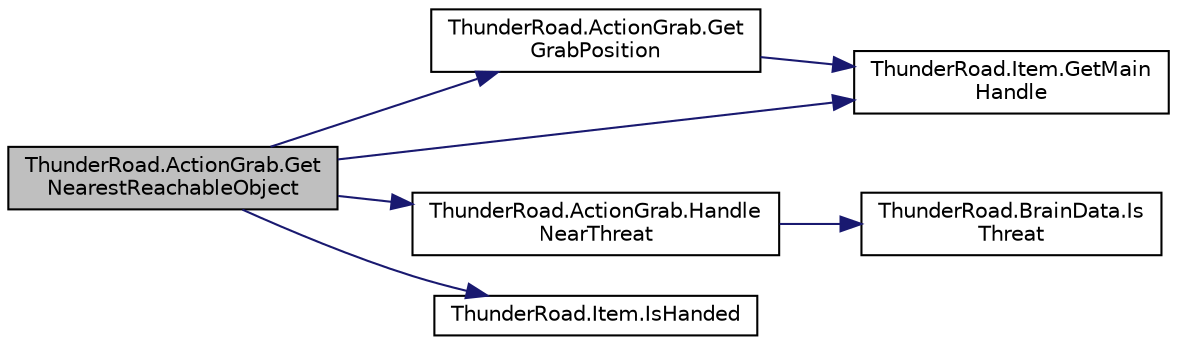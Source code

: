 digraph "ThunderRoad.ActionGrab.GetNearestReachableObject"
{
 // LATEX_PDF_SIZE
  edge [fontname="Helvetica",fontsize="10",labelfontname="Helvetica",labelfontsize="10"];
  node [fontname="Helvetica",fontsize="10",shape=record];
  rankdir="LR";
  Node1 [label="ThunderRoad.ActionGrab.Get\lNearestReachableObject",height=0.2,width=0.4,color="black", fillcolor="grey75", style="filled", fontcolor="black",tooltip="Gets the nearest reachable object."];
  Node1 -> Node2 [color="midnightblue",fontsize="10",style="solid",fontname="Helvetica"];
  Node2 [label="ThunderRoad.ActionGrab.Get\lGrabPosition",height=0.2,width=0.4,color="black", fillcolor="white", style="filled",URL="$class_thunder_road_1_1_action_grab.html#a03427a275b2bf9aa8842a733544a0b62",tooltip="Gets the grab position."];
  Node2 -> Node3 [color="midnightblue",fontsize="10",style="solid",fontname="Helvetica"];
  Node3 [label="ThunderRoad.Item.GetMain\lHandle",height=0.2,width=0.4,color="black", fillcolor="white", style="filled",URL="$class_thunder_road_1_1_item.html#a4c8059233a469ef8556c48b64c3c9007",tooltip="Gets the main handle."];
  Node1 -> Node3 [color="midnightblue",fontsize="10",style="solid",fontname="Helvetica"];
  Node1 -> Node4 [color="midnightblue",fontsize="10",style="solid",fontname="Helvetica"];
  Node4 [label="ThunderRoad.ActionGrab.Handle\lNearThreat",height=0.2,width=0.4,color="black", fillcolor="white", style="filled",URL="$class_thunder_road_1_1_action_grab.html#a6be2f3c95021aa7ceea93cd9d30eccfb",tooltip="Handles the near threat."];
  Node4 -> Node5 [color="midnightblue",fontsize="10",style="solid",fontname="Helvetica"];
  Node5 [label="ThunderRoad.BrainData.Is\lThreat",height=0.2,width=0.4,color="black", fillcolor="white", style="filled",URL="$class_thunder_road_1_1_brain_data.html#a9989f46fedbca6059e6a18917bf9da78",tooltip="Determines whether the specified creature target is threat."];
  Node1 -> Node6 [color="midnightblue",fontsize="10",style="solid",fontname="Helvetica"];
  Node6 [label="ThunderRoad.Item.IsHanded",height=0.2,width=0.4,color="black", fillcolor="white", style="filled",URL="$class_thunder_road_1_1_item.html#a3f6db977accd385918e6ac7b140e9872",tooltip="Determines whether the specified side is handed."];
}

